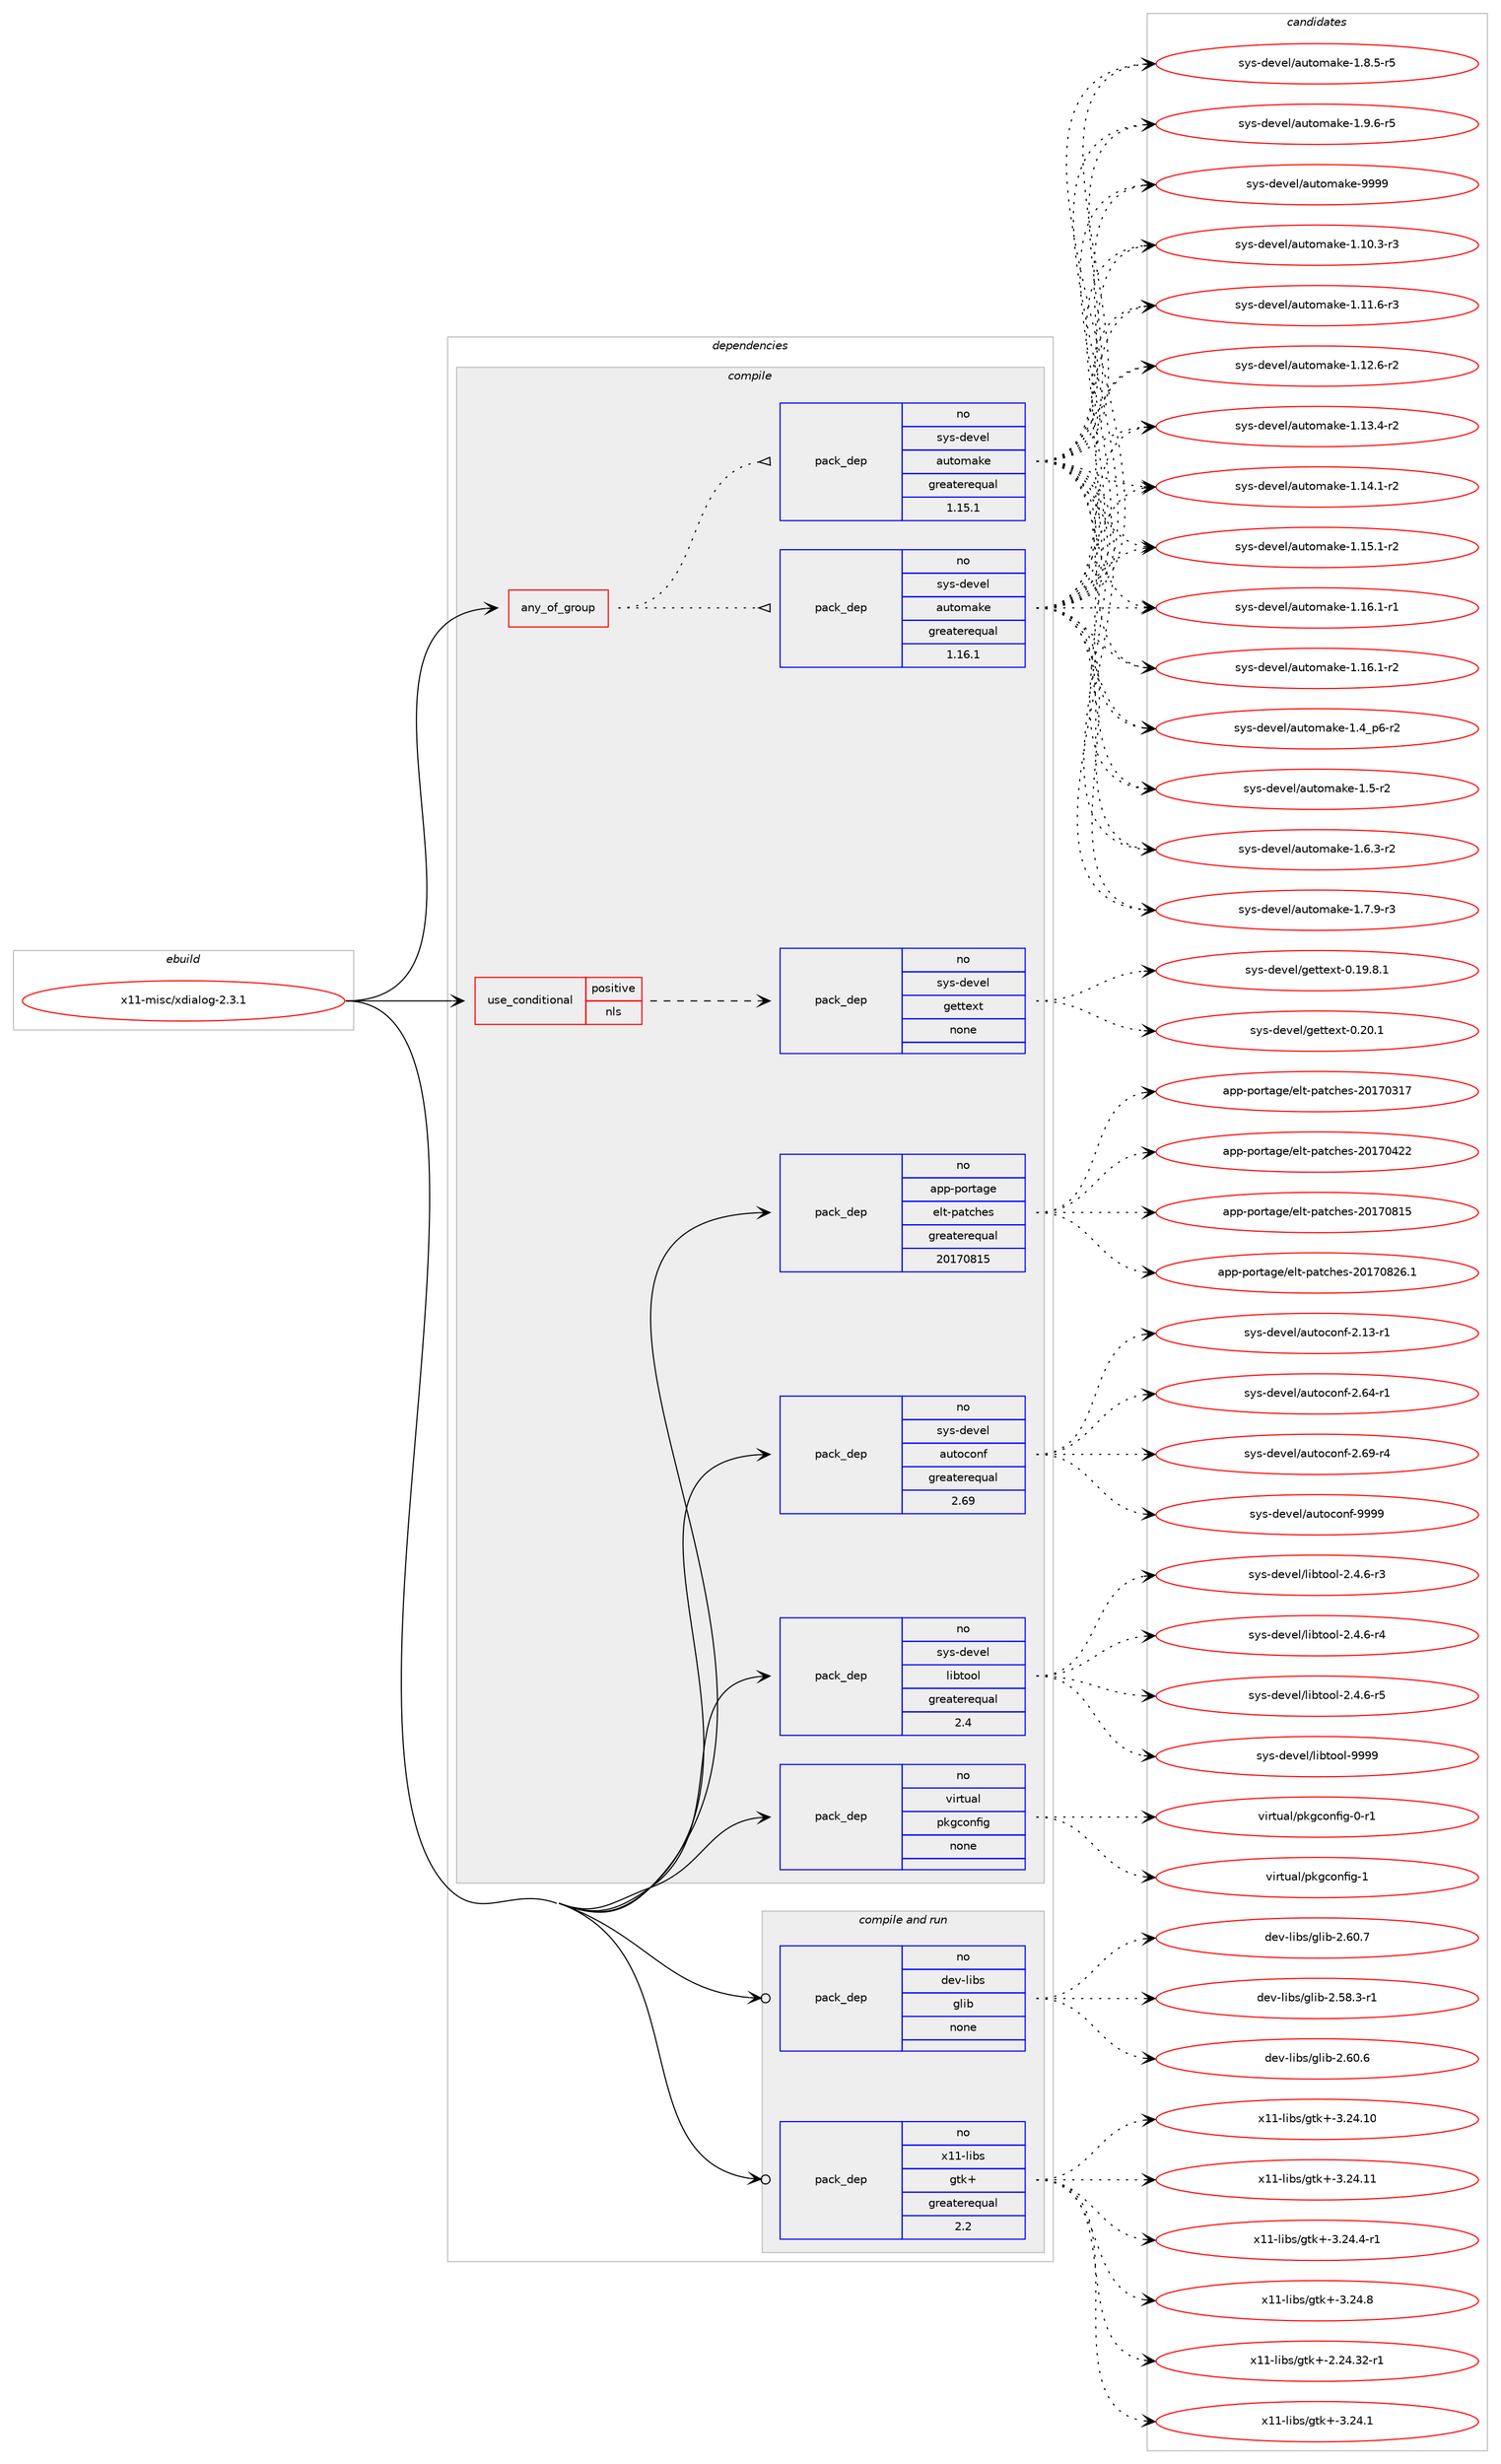 digraph prolog {

# *************
# Graph options
# *************

newrank=true;
concentrate=true;
compound=true;
graph [rankdir=LR,fontname=Helvetica,fontsize=10,ranksep=1.5];#, ranksep=2.5, nodesep=0.2];
edge  [arrowhead=vee];
node  [fontname=Helvetica,fontsize=10];

# **********
# The ebuild
# **********

subgraph cluster_leftcol {
color=gray;
rank=same;
label=<<i>ebuild</i>>;
id [label="x11-misc/xdialog-2.3.1", color=red, width=4, href="../x11-misc/xdialog-2.3.1.svg"];
}

# ****************
# The dependencies
# ****************

subgraph cluster_midcol {
color=gray;
label=<<i>dependencies</i>>;
subgraph cluster_compile {
fillcolor="#eeeeee";
style=filled;
label=<<i>compile</i>>;
subgraph any16117 {
dependency921521 [label=<<TABLE BORDER="0" CELLBORDER="1" CELLSPACING="0" CELLPADDING="4"><TR><TD CELLPADDING="10">any_of_group</TD></TR></TABLE>>, shape=none, color=red];subgraph pack684749 {
dependency921522 [label=<<TABLE BORDER="0" CELLBORDER="1" CELLSPACING="0" CELLPADDING="4" WIDTH="220"><TR><TD ROWSPAN="6" CELLPADDING="30">pack_dep</TD></TR><TR><TD WIDTH="110">no</TD></TR><TR><TD>sys-devel</TD></TR><TR><TD>automake</TD></TR><TR><TD>greaterequal</TD></TR><TR><TD>1.16.1</TD></TR></TABLE>>, shape=none, color=blue];
}
dependency921521:e -> dependency921522:w [weight=20,style="dotted",arrowhead="oinv"];
subgraph pack684750 {
dependency921523 [label=<<TABLE BORDER="0" CELLBORDER="1" CELLSPACING="0" CELLPADDING="4" WIDTH="220"><TR><TD ROWSPAN="6" CELLPADDING="30">pack_dep</TD></TR><TR><TD WIDTH="110">no</TD></TR><TR><TD>sys-devel</TD></TR><TR><TD>automake</TD></TR><TR><TD>greaterequal</TD></TR><TR><TD>1.15.1</TD></TR></TABLE>>, shape=none, color=blue];
}
dependency921521:e -> dependency921523:w [weight=20,style="dotted",arrowhead="oinv"];
}
id:e -> dependency921521:w [weight=20,style="solid",arrowhead="vee"];
subgraph cond220064 {
dependency921524 [label=<<TABLE BORDER="0" CELLBORDER="1" CELLSPACING="0" CELLPADDING="4"><TR><TD ROWSPAN="3" CELLPADDING="10">use_conditional</TD></TR><TR><TD>positive</TD></TR><TR><TD>nls</TD></TR></TABLE>>, shape=none, color=red];
subgraph pack684751 {
dependency921525 [label=<<TABLE BORDER="0" CELLBORDER="1" CELLSPACING="0" CELLPADDING="4" WIDTH="220"><TR><TD ROWSPAN="6" CELLPADDING="30">pack_dep</TD></TR><TR><TD WIDTH="110">no</TD></TR><TR><TD>sys-devel</TD></TR><TR><TD>gettext</TD></TR><TR><TD>none</TD></TR><TR><TD></TD></TR></TABLE>>, shape=none, color=blue];
}
dependency921524:e -> dependency921525:w [weight=20,style="dashed",arrowhead="vee"];
}
id:e -> dependency921524:w [weight=20,style="solid",arrowhead="vee"];
subgraph pack684752 {
dependency921526 [label=<<TABLE BORDER="0" CELLBORDER="1" CELLSPACING="0" CELLPADDING="4" WIDTH="220"><TR><TD ROWSPAN="6" CELLPADDING="30">pack_dep</TD></TR><TR><TD WIDTH="110">no</TD></TR><TR><TD>app-portage</TD></TR><TR><TD>elt-patches</TD></TR><TR><TD>greaterequal</TD></TR><TR><TD>20170815</TD></TR></TABLE>>, shape=none, color=blue];
}
id:e -> dependency921526:w [weight=20,style="solid",arrowhead="vee"];
subgraph pack684753 {
dependency921527 [label=<<TABLE BORDER="0" CELLBORDER="1" CELLSPACING="0" CELLPADDING="4" WIDTH="220"><TR><TD ROWSPAN="6" CELLPADDING="30">pack_dep</TD></TR><TR><TD WIDTH="110">no</TD></TR><TR><TD>sys-devel</TD></TR><TR><TD>autoconf</TD></TR><TR><TD>greaterequal</TD></TR><TR><TD>2.69</TD></TR></TABLE>>, shape=none, color=blue];
}
id:e -> dependency921527:w [weight=20,style="solid",arrowhead="vee"];
subgraph pack684754 {
dependency921528 [label=<<TABLE BORDER="0" CELLBORDER="1" CELLSPACING="0" CELLPADDING="4" WIDTH="220"><TR><TD ROWSPAN="6" CELLPADDING="30">pack_dep</TD></TR><TR><TD WIDTH="110">no</TD></TR><TR><TD>sys-devel</TD></TR><TR><TD>libtool</TD></TR><TR><TD>greaterequal</TD></TR><TR><TD>2.4</TD></TR></TABLE>>, shape=none, color=blue];
}
id:e -> dependency921528:w [weight=20,style="solid",arrowhead="vee"];
subgraph pack684755 {
dependency921529 [label=<<TABLE BORDER="0" CELLBORDER="1" CELLSPACING="0" CELLPADDING="4" WIDTH="220"><TR><TD ROWSPAN="6" CELLPADDING="30">pack_dep</TD></TR><TR><TD WIDTH="110">no</TD></TR><TR><TD>virtual</TD></TR><TR><TD>pkgconfig</TD></TR><TR><TD>none</TD></TR><TR><TD></TD></TR></TABLE>>, shape=none, color=blue];
}
id:e -> dependency921529:w [weight=20,style="solid",arrowhead="vee"];
}
subgraph cluster_compileandrun {
fillcolor="#eeeeee";
style=filled;
label=<<i>compile and run</i>>;
subgraph pack684756 {
dependency921530 [label=<<TABLE BORDER="0" CELLBORDER="1" CELLSPACING="0" CELLPADDING="4" WIDTH="220"><TR><TD ROWSPAN="6" CELLPADDING="30">pack_dep</TD></TR><TR><TD WIDTH="110">no</TD></TR><TR><TD>dev-libs</TD></TR><TR><TD>glib</TD></TR><TR><TD>none</TD></TR><TR><TD></TD></TR></TABLE>>, shape=none, color=blue];
}
id:e -> dependency921530:w [weight=20,style="solid",arrowhead="odotvee"];
subgraph pack684757 {
dependency921531 [label=<<TABLE BORDER="0" CELLBORDER="1" CELLSPACING="0" CELLPADDING="4" WIDTH="220"><TR><TD ROWSPAN="6" CELLPADDING="30">pack_dep</TD></TR><TR><TD WIDTH="110">no</TD></TR><TR><TD>x11-libs</TD></TR><TR><TD>gtk+</TD></TR><TR><TD>greaterequal</TD></TR><TR><TD>2.2</TD></TR></TABLE>>, shape=none, color=blue];
}
id:e -> dependency921531:w [weight=20,style="solid",arrowhead="odotvee"];
}
subgraph cluster_run {
fillcolor="#eeeeee";
style=filled;
label=<<i>run</i>>;
}
}

# **************
# The candidates
# **************

subgraph cluster_choices {
rank=same;
color=gray;
label=<<i>candidates</i>>;

subgraph choice684749 {
color=black;
nodesep=1;
choice11512111545100101118101108479711711611110997107101454946494846514511451 [label="sys-devel/automake-1.10.3-r3", color=red, width=4,href="../sys-devel/automake-1.10.3-r3.svg"];
choice11512111545100101118101108479711711611110997107101454946494946544511451 [label="sys-devel/automake-1.11.6-r3", color=red, width=4,href="../sys-devel/automake-1.11.6-r3.svg"];
choice11512111545100101118101108479711711611110997107101454946495046544511450 [label="sys-devel/automake-1.12.6-r2", color=red, width=4,href="../sys-devel/automake-1.12.6-r2.svg"];
choice11512111545100101118101108479711711611110997107101454946495146524511450 [label="sys-devel/automake-1.13.4-r2", color=red, width=4,href="../sys-devel/automake-1.13.4-r2.svg"];
choice11512111545100101118101108479711711611110997107101454946495246494511450 [label="sys-devel/automake-1.14.1-r2", color=red, width=4,href="../sys-devel/automake-1.14.1-r2.svg"];
choice11512111545100101118101108479711711611110997107101454946495346494511450 [label="sys-devel/automake-1.15.1-r2", color=red, width=4,href="../sys-devel/automake-1.15.1-r2.svg"];
choice11512111545100101118101108479711711611110997107101454946495446494511449 [label="sys-devel/automake-1.16.1-r1", color=red, width=4,href="../sys-devel/automake-1.16.1-r1.svg"];
choice11512111545100101118101108479711711611110997107101454946495446494511450 [label="sys-devel/automake-1.16.1-r2", color=red, width=4,href="../sys-devel/automake-1.16.1-r2.svg"];
choice115121115451001011181011084797117116111109971071014549465295112544511450 [label="sys-devel/automake-1.4_p6-r2", color=red, width=4,href="../sys-devel/automake-1.4_p6-r2.svg"];
choice11512111545100101118101108479711711611110997107101454946534511450 [label="sys-devel/automake-1.5-r2", color=red, width=4,href="../sys-devel/automake-1.5-r2.svg"];
choice115121115451001011181011084797117116111109971071014549465446514511450 [label="sys-devel/automake-1.6.3-r2", color=red, width=4,href="../sys-devel/automake-1.6.3-r2.svg"];
choice115121115451001011181011084797117116111109971071014549465546574511451 [label="sys-devel/automake-1.7.9-r3", color=red, width=4,href="../sys-devel/automake-1.7.9-r3.svg"];
choice115121115451001011181011084797117116111109971071014549465646534511453 [label="sys-devel/automake-1.8.5-r5", color=red, width=4,href="../sys-devel/automake-1.8.5-r5.svg"];
choice115121115451001011181011084797117116111109971071014549465746544511453 [label="sys-devel/automake-1.9.6-r5", color=red, width=4,href="../sys-devel/automake-1.9.6-r5.svg"];
choice115121115451001011181011084797117116111109971071014557575757 [label="sys-devel/automake-9999", color=red, width=4,href="../sys-devel/automake-9999.svg"];
dependency921522:e -> choice11512111545100101118101108479711711611110997107101454946494846514511451:w [style=dotted,weight="100"];
dependency921522:e -> choice11512111545100101118101108479711711611110997107101454946494946544511451:w [style=dotted,weight="100"];
dependency921522:e -> choice11512111545100101118101108479711711611110997107101454946495046544511450:w [style=dotted,weight="100"];
dependency921522:e -> choice11512111545100101118101108479711711611110997107101454946495146524511450:w [style=dotted,weight="100"];
dependency921522:e -> choice11512111545100101118101108479711711611110997107101454946495246494511450:w [style=dotted,weight="100"];
dependency921522:e -> choice11512111545100101118101108479711711611110997107101454946495346494511450:w [style=dotted,weight="100"];
dependency921522:e -> choice11512111545100101118101108479711711611110997107101454946495446494511449:w [style=dotted,weight="100"];
dependency921522:e -> choice11512111545100101118101108479711711611110997107101454946495446494511450:w [style=dotted,weight="100"];
dependency921522:e -> choice115121115451001011181011084797117116111109971071014549465295112544511450:w [style=dotted,weight="100"];
dependency921522:e -> choice11512111545100101118101108479711711611110997107101454946534511450:w [style=dotted,weight="100"];
dependency921522:e -> choice115121115451001011181011084797117116111109971071014549465446514511450:w [style=dotted,weight="100"];
dependency921522:e -> choice115121115451001011181011084797117116111109971071014549465546574511451:w [style=dotted,weight="100"];
dependency921522:e -> choice115121115451001011181011084797117116111109971071014549465646534511453:w [style=dotted,weight="100"];
dependency921522:e -> choice115121115451001011181011084797117116111109971071014549465746544511453:w [style=dotted,weight="100"];
dependency921522:e -> choice115121115451001011181011084797117116111109971071014557575757:w [style=dotted,weight="100"];
}
subgraph choice684750 {
color=black;
nodesep=1;
choice11512111545100101118101108479711711611110997107101454946494846514511451 [label="sys-devel/automake-1.10.3-r3", color=red, width=4,href="../sys-devel/automake-1.10.3-r3.svg"];
choice11512111545100101118101108479711711611110997107101454946494946544511451 [label="sys-devel/automake-1.11.6-r3", color=red, width=4,href="../sys-devel/automake-1.11.6-r3.svg"];
choice11512111545100101118101108479711711611110997107101454946495046544511450 [label="sys-devel/automake-1.12.6-r2", color=red, width=4,href="../sys-devel/automake-1.12.6-r2.svg"];
choice11512111545100101118101108479711711611110997107101454946495146524511450 [label="sys-devel/automake-1.13.4-r2", color=red, width=4,href="../sys-devel/automake-1.13.4-r2.svg"];
choice11512111545100101118101108479711711611110997107101454946495246494511450 [label="sys-devel/automake-1.14.1-r2", color=red, width=4,href="../sys-devel/automake-1.14.1-r2.svg"];
choice11512111545100101118101108479711711611110997107101454946495346494511450 [label="sys-devel/automake-1.15.1-r2", color=red, width=4,href="../sys-devel/automake-1.15.1-r2.svg"];
choice11512111545100101118101108479711711611110997107101454946495446494511449 [label="sys-devel/automake-1.16.1-r1", color=red, width=4,href="../sys-devel/automake-1.16.1-r1.svg"];
choice11512111545100101118101108479711711611110997107101454946495446494511450 [label="sys-devel/automake-1.16.1-r2", color=red, width=4,href="../sys-devel/automake-1.16.1-r2.svg"];
choice115121115451001011181011084797117116111109971071014549465295112544511450 [label="sys-devel/automake-1.4_p6-r2", color=red, width=4,href="../sys-devel/automake-1.4_p6-r2.svg"];
choice11512111545100101118101108479711711611110997107101454946534511450 [label="sys-devel/automake-1.5-r2", color=red, width=4,href="../sys-devel/automake-1.5-r2.svg"];
choice115121115451001011181011084797117116111109971071014549465446514511450 [label="sys-devel/automake-1.6.3-r2", color=red, width=4,href="../sys-devel/automake-1.6.3-r2.svg"];
choice115121115451001011181011084797117116111109971071014549465546574511451 [label="sys-devel/automake-1.7.9-r3", color=red, width=4,href="../sys-devel/automake-1.7.9-r3.svg"];
choice115121115451001011181011084797117116111109971071014549465646534511453 [label="sys-devel/automake-1.8.5-r5", color=red, width=4,href="../sys-devel/automake-1.8.5-r5.svg"];
choice115121115451001011181011084797117116111109971071014549465746544511453 [label="sys-devel/automake-1.9.6-r5", color=red, width=4,href="../sys-devel/automake-1.9.6-r5.svg"];
choice115121115451001011181011084797117116111109971071014557575757 [label="sys-devel/automake-9999", color=red, width=4,href="../sys-devel/automake-9999.svg"];
dependency921523:e -> choice11512111545100101118101108479711711611110997107101454946494846514511451:w [style=dotted,weight="100"];
dependency921523:e -> choice11512111545100101118101108479711711611110997107101454946494946544511451:w [style=dotted,weight="100"];
dependency921523:e -> choice11512111545100101118101108479711711611110997107101454946495046544511450:w [style=dotted,weight="100"];
dependency921523:e -> choice11512111545100101118101108479711711611110997107101454946495146524511450:w [style=dotted,weight="100"];
dependency921523:e -> choice11512111545100101118101108479711711611110997107101454946495246494511450:w [style=dotted,weight="100"];
dependency921523:e -> choice11512111545100101118101108479711711611110997107101454946495346494511450:w [style=dotted,weight="100"];
dependency921523:e -> choice11512111545100101118101108479711711611110997107101454946495446494511449:w [style=dotted,weight="100"];
dependency921523:e -> choice11512111545100101118101108479711711611110997107101454946495446494511450:w [style=dotted,weight="100"];
dependency921523:e -> choice115121115451001011181011084797117116111109971071014549465295112544511450:w [style=dotted,weight="100"];
dependency921523:e -> choice11512111545100101118101108479711711611110997107101454946534511450:w [style=dotted,weight="100"];
dependency921523:e -> choice115121115451001011181011084797117116111109971071014549465446514511450:w [style=dotted,weight="100"];
dependency921523:e -> choice115121115451001011181011084797117116111109971071014549465546574511451:w [style=dotted,weight="100"];
dependency921523:e -> choice115121115451001011181011084797117116111109971071014549465646534511453:w [style=dotted,weight="100"];
dependency921523:e -> choice115121115451001011181011084797117116111109971071014549465746544511453:w [style=dotted,weight="100"];
dependency921523:e -> choice115121115451001011181011084797117116111109971071014557575757:w [style=dotted,weight="100"];
}
subgraph choice684751 {
color=black;
nodesep=1;
choice1151211154510010111810110847103101116116101120116454846495746564649 [label="sys-devel/gettext-0.19.8.1", color=red, width=4,href="../sys-devel/gettext-0.19.8.1.svg"];
choice115121115451001011181011084710310111611610112011645484650484649 [label="sys-devel/gettext-0.20.1", color=red, width=4,href="../sys-devel/gettext-0.20.1.svg"];
dependency921525:e -> choice1151211154510010111810110847103101116116101120116454846495746564649:w [style=dotted,weight="100"];
dependency921525:e -> choice115121115451001011181011084710310111611610112011645484650484649:w [style=dotted,weight="100"];
}
subgraph choice684752 {
color=black;
nodesep=1;
choice97112112451121111141169710310147101108116451129711699104101115455048495548514955 [label="app-portage/elt-patches-20170317", color=red, width=4,href="../app-portage/elt-patches-20170317.svg"];
choice97112112451121111141169710310147101108116451129711699104101115455048495548525050 [label="app-portage/elt-patches-20170422", color=red, width=4,href="../app-portage/elt-patches-20170422.svg"];
choice97112112451121111141169710310147101108116451129711699104101115455048495548564953 [label="app-portage/elt-patches-20170815", color=red, width=4,href="../app-portage/elt-patches-20170815.svg"];
choice971121124511211111411697103101471011081164511297116991041011154550484955485650544649 [label="app-portage/elt-patches-20170826.1", color=red, width=4,href="../app-portage/elt-patches-20170826.1.svg"];
dependency921526:e -> choice97112112451121111141169710310147101108116451129711699104101115455048495548514955:w [style=dotted,weight="100"];
dependency921526:e -> choice97112112451121111141169710310147101108116451129711699104101115455048495548525050:w [style=dotted,weight="100"];
dependency921526:e -> choice97112112451121111141169710310147101108116451129711699104101115455048495548564953:w [style=dotted,weight="100"];
dependency921526:e -> choice971121124511211111411697103101471011081164511297116991041011154550484955485650544649:w [style=dotted,weight="100"];
}
subgraph choice684753 {
color=black;
nodesep=1;
choice1151211154510010111810110847971171161119911111010245504649514511449 [label="sys-devel/autoconf-2.13-r1", color=red, width=4,href="../sys-devel/autoconf-2.13-r1.svg"];
choice1151211154510010111810110847971171161119911111010245504654524511449 [label="sys-devel/autoconf-2.64-r1", color=red, width=4,href="../sys-devel/autoconf-2.64-r1.svg"];
choice1151211154510010111810110847971171161119911111010245504654574511452 [label="sys-devel/autoconf-2.69-r4", color=red, width=4,href="../sys-devel/autoconf-2.69-r4.svg"];
choice115121115451001011181011084797117116111991111101024557575757 [label="sys-devel/autoconf-9999", color=red, width=4,href="../sys-devel/autoconf-9999.svg"];
dependency921527:e -> choice1151211154510010111810110847971171161119911111010245504649514511449:w [style=dotted,weight="100"];
dependency921527:e -> choice1151211154510010111810110847971171161119911111010245504654524511449:w [style=dotted,weight="100"];
dependency921527:e -> choice1151211154510010111810110847971171161119911111010245504654574511452:w [style=dotted,weight="100"];
dependency921527:e -> choice115121115451001011181011084797117116111991111101024557575757:w [style=dotted,weight="100"];
}
subgraph choice684754 {
color=black;
nodesep=1;
choice1151211154510010111810110847108105981161111111084550465246544511451 [label="sys-devel/libtool-2.4.6-r3", color=red, width=4,href="../sys-devel/libtool-2.4.6-r3.svg"];
choice1151211154510010111810110847108105981161111111084550465246544511452 [label="sys-devel/libtool-2.4.6-r4", color=red, width=4,href="../sys-devel/libtool-2.4.6-r4.svg"];
choice1151211154510010111810110847108105981161111111084550465246544511453 [label="sys-devel/libtool-2.4.6-r5", color=red, width=4,href="../sys-devel/libtool-2.4.6-r5.svg"];
choice1151211154510010111810110847108105981161111111084557575757 [label="sys-devel/libtool-9999", color=red, width=4,href="../sys-devel/libtool-9999.svg"];
dependency921528:e -> choice1151211154510010111810110847108105981161111111084550465246544511451:w [style=dotted,weight="100"];
dependency921528:e -> choice1151211154510010111810110847108105981161111111084550465246544511452:w [style=dotted,weight="100"];
dependency921528:e -> choice1151211154510010111810110847108105981161111111084550465246544511453:w [style=dotted,weight="100"];
dependency921528:e -> choice1151211154510010111810110847108105981161111111084557575757:w [style=dotted,weight="100"];
}
subgraph choice684755 {
color=black;
nodesep=1;
choice11810511411611797108471121071039911111010210510345484511449 [label="virtual/pkgconfig-0-r1", color=red, width=4,href="../virtual/pkgconfig-0-r1.svg"];
choice1181051141161179710847112107103991111101021051034549 [label="virtual/pkgconfig-1", color=red, width=4,href="../virtual/pkgconfig-1.svg"];
dependency921529:e -> choice11810511411611797108471121071039911111010210510345484511449:w [style=dotted,weight="100"];
dependency921529:e -> choice1181051141161179710847112107103991111101021051034549:w [style=dotted,weight="100"];
}
subgraph choice684756 {
color=black;
nodesep=1;
choice10010111845108105981154710310810598455046535646514511449 [label="dev-libs/glib-2.58.3-r1", color=red, width=4,href="../dev-libs/glib-2.58.3-r1.svg"];
choice1001011184510810598115471031081059845504654484654 [label="dev-libs/glib-2.60.6", color=red, width=4,href="../dev-libs/glib-2.60.6.svg"];
choice1001011184510810598115471031081059845504654484655 [label="dev-libs/glib-2.60.7", color=red, width=4,href="../dev-libs/glib-2.60.7.svg"];
dependency921530:e -> choice10010111845108105981154710310810598455046535646514511449:w [style=dotted,weight="100"];
dependency921530:e -> choice1001011184510810598115471031081059845504654484654:w [style=dotted,weight="100"];
dependency921530:e -> choice1001011184510810598115471031081059845504654484655:w [style=dotted,weight="100"];
}
subgraph choice684757 {
color=black;
nodesep=1;
choice12049494510810598115471031161074345504650524651504511449 [label="x11-libs/gtk+-2.24.32-r1", color=red, width=4,href="../x11-libs/gtk+-2.24.32-r1.svg"];
choice12049494510810598115471031161074345514650524649 [label="x11-libs/gtk+-3.24.1", color=red, width=4,href="../x11-libs/gtk+-3.24.1.svg"];
choice1204949451081059811547103116107434551465052464948 [label="x11-libs/gtk+-3.24.10", color=red, width=4,href="../x11-libs/gtk+-3.24.10.svg"];
choice1204949451081059811547103116107434551465052464949 [label="x11-libs/gtk+-3.24.11", color=red, width=4,href="../x11-libs/gtk+-3.24.11.svg"];
choice120494945108105981154710311610743455146505246524511449 [label="x11-libs/gtk+-3.24.4-r1", color=red, width=4,href="../x11-libs/gtk+-3.24.4-r1.svg"];
choice12049494510810598115471031161074345514650524656 [label="x11-libs/gtk+-3.24.8", color=red, width=4,href="../x11-libs/gtk+-3.24.8.svg"];
dependency921531:e -> choice12049494510810598115471031161074345504650524651504511449:w [style=dotted,weight="100"];
dependency921531:e -> choice12049494510810598115471031161074345514650524649:w [style=dotted,weight="100"];
dependency921531:e -> choice1204949451081059811547103116107434551465052464948:w [style=dotted,weight="100"];
dependency921531:e -> choice1204949451081059811547103116107434551465052464949:w [style=dotted,weight="100"];
dependency921531:e -> choice120494945108105981154710311610743455146505246524511449:w [style=dotted,weight="100"];
dependency921531:e -> choice12049494510810598115471031161074345514650524656:w [style=dotted,weight="100"];
}
}

}
